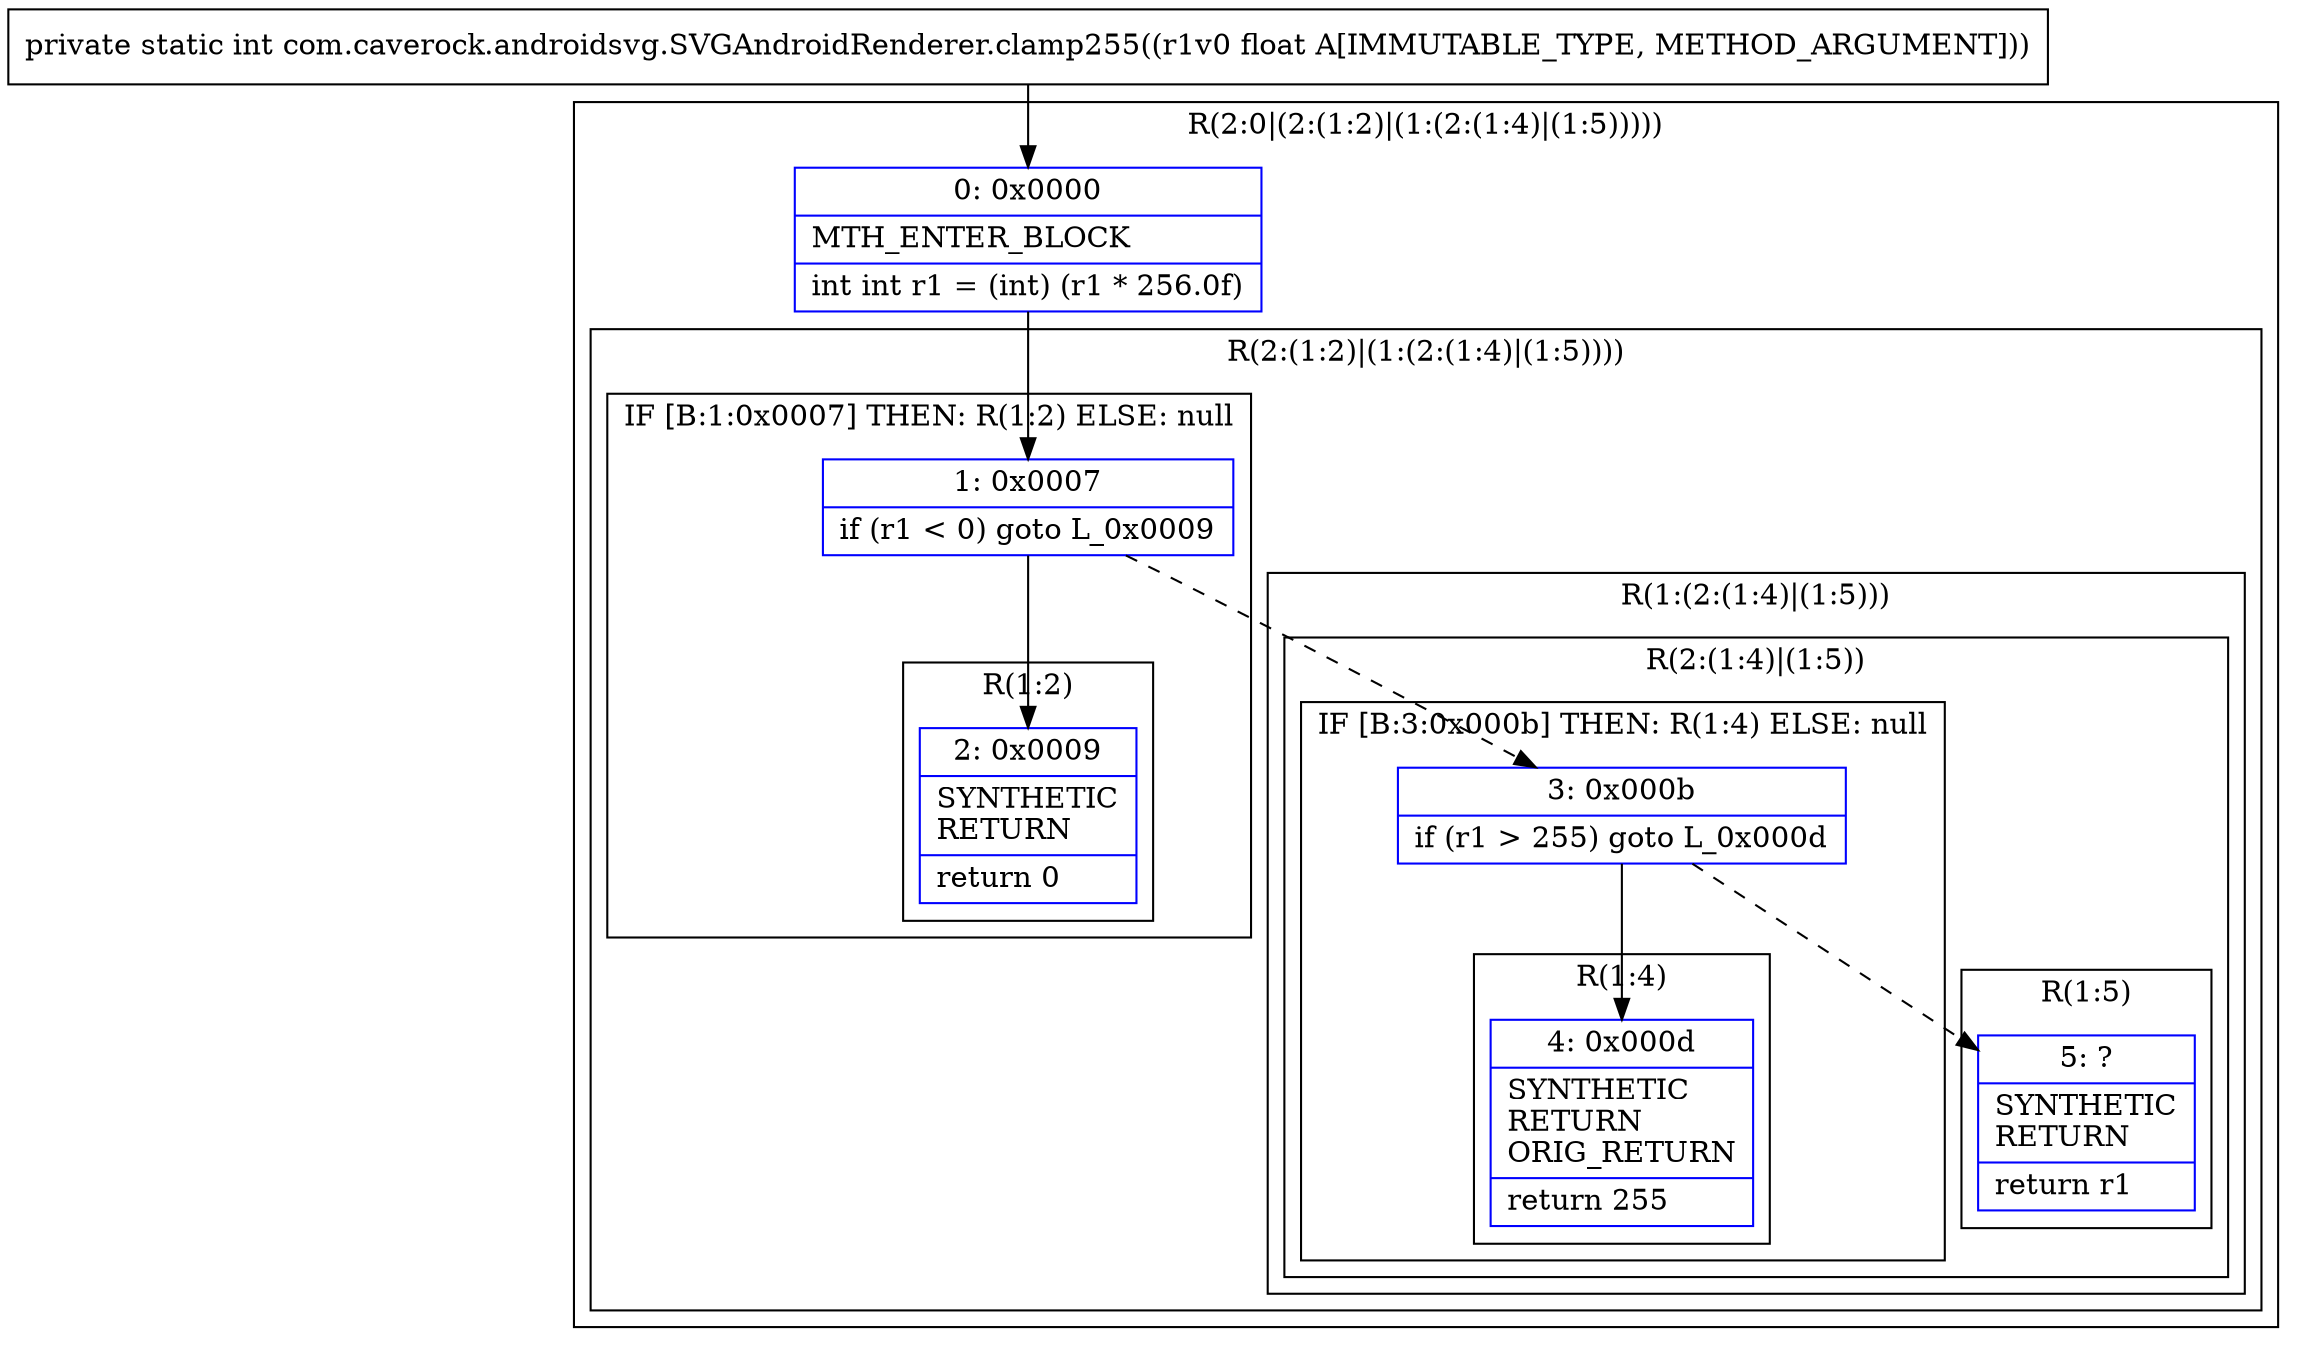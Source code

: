digraph "CFG forcom.caverock.androidsvg.SVGAndroidRenderer.clamp255(F)I" {
subgraph cluster_Region_165718870 {
label = "R(2:0|(2:(1:2)|(1:(2:(1:4)|(1:5)))))";
node [shape=record,color=blue];
Node_0 [shape=record,label="{0\:\ 0x0000|MTH_ENTER_BLOCK\l|int int r1 = (int) (r1 * 256.0f)\l}"];
subgraph cluster_Region_1476022370 {
label = "R(2:(1:2)|(1:(2:(1:4)|(1:5))))";
node [shape=record,color=blue];
subgraph cluster_IfRegion_2075033657 {
label = "IF [B:1:0x0007] THEN: R(1:2) ELSE: null";
node [shape=record,color=blue];
Node_1 [shape=record,label="{1\:\ 0x0007|if (r1 \< 0) goto L_0x0009\l}"];
subgraph cluster_Region_1829346837 {
label = "R(1:2)";
node [shape=record,color=blue];
Node_2 [shape=record,label="{2\:\ 0x0009|SYNTHETIC\lRETURN\l|return 0\l}"];
}
}
subgraph cluster_Region_1265338806 {
label = "R(1:(2:(1:4)|(1:5)))";
node [shape=record,color=blue];
subgraph cluster_Region_1737029594 {
label = "R(2:(1:4)|(1:5))";
node [shape=record,color=blue];
subgraph cluster_IfRegion_975923084 {
label = "IF [B:3:0x000b] THEN: R(1:4) ELSE: null";
node [shape=record,color=blue];
Node_3 [shape=record,label="{3\:\ 0x000b|if (r1 \> 255) goto L_0x000d\l}"];
subgraph cluster_Region_1651819017 {
label = "R(1:4)";
node [shape=record,color=blue];
Node_4 [shape=record,label="{4\:\ 0x000d|SYNTHETIC\lRETURN\lORIG_RETURN\l|return 255\l}"];
}
}
subgraph cluster_Region_527573971 {
label = "R(1:5)";
node [shape=record,color=blue];
Node_5 [shape=record,label="{5\:\ ?|SYNTHETIC\lRETURN\l|return r1\l}"];
}
}
}
}
}
MethodNode[shape=record,label="{private static int com.caverock.androidsvg.SVGAndroidRenderer.clamp255((r1v0 float A[IMMUTABLE_TYPE, METHOD_ARGUMENT])) }"];
MethodNode -> Node_0;
Node_0 -> Node_1;
Node_1 -> Node_2;
Node_1 -> Node_3[style=dashed];
Node_3 -> Node_4;
Node_3 -> Node_5[style=dashed];
}

